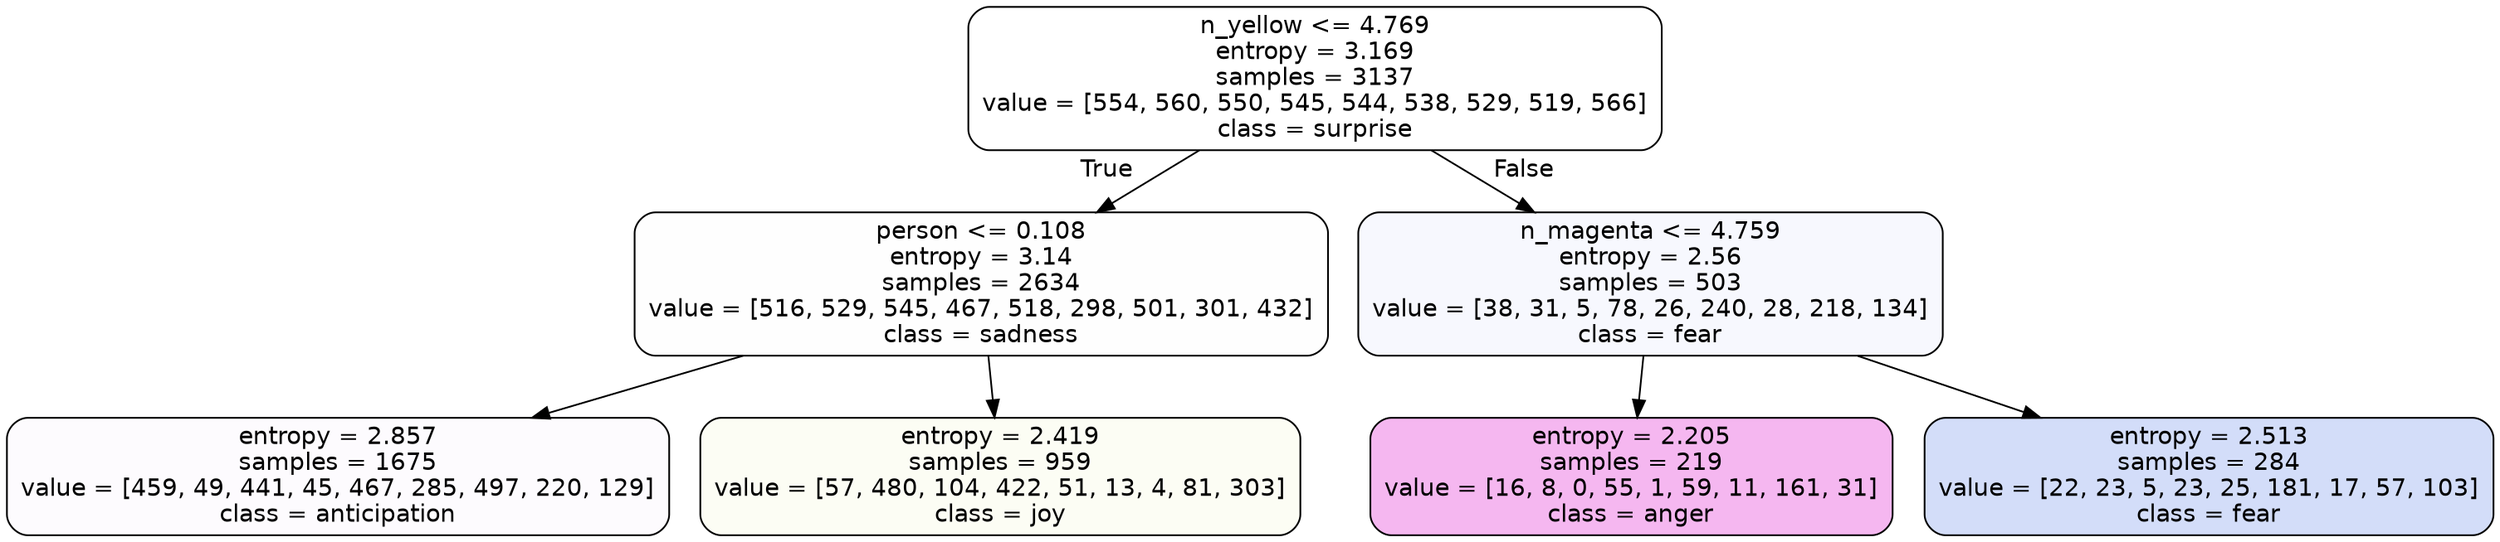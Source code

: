 digraph Tree {
node [shape=box, style="filled, rounded", color="black", fontname=helvetica] ;
edge [fontname=helvetica] ;
0 [label="n_yellow <= 4.769\nentropy = 3.169\nsamples = 3137\nvalue = [554, 560, 550, 545, 544, 538, 529, 519, 566]\nclass = surprise", fillcolor="#e5396400"] ;
1 [label="person <= 0.108\nentropy = 3.14\nsamples = 2634\nvalue = [516, 529, 545, 467, 518, 298, 501, 301, 432]\nclass = sadness", fillcolor="#64e53901"] ;
0 -> 1 [labeldistance=2.5, labelangle=45, headlabel="True"] ;
2 [label="entropy = 2.857\nsamples = 1675\nvalue = [459, 49, 441, 45, 467, 285, 497, 220, 129]\nclass = anticipation", fillcolor="#8139e504"] ;
1 -> 2 ;
3 [label="entropy = 2.419\nsamples = 959\nvalue = [57, 480, 104, 422, 51, 13, 4, 81, 303]\nclass = joy", fillcolor="#d7e5390e"] ;
1 -> 3 ;
4 [label="n_magenta <= 4.759\nentropy = 2.56\nsamples = 503\nvalue = [38, 31, 5, 78, 26, 240, 28, 218, 134]\nclass = fear", fillcolor="#3964e50a"] ;
0 -> 4 [labeldistance=2.5, labelangle=-45, headlabel="False"] ;
5 [label="entropy = 2.205\nsamples = 219\nvalue = [16, 8, 0, 55, 1, 59, 11, 161, 31]\nclass = anger", fillcolor="#e539d75c"] ;
4 -> 5 ;
6 [label="entropy = 2.513\nsamples = 284\nvalue = [22, 23, 5, 23, 25, 181, 17, 57, 103]\nclass = fear", fillcolor="#3964e538"] ;
4 -> 6 ;
}